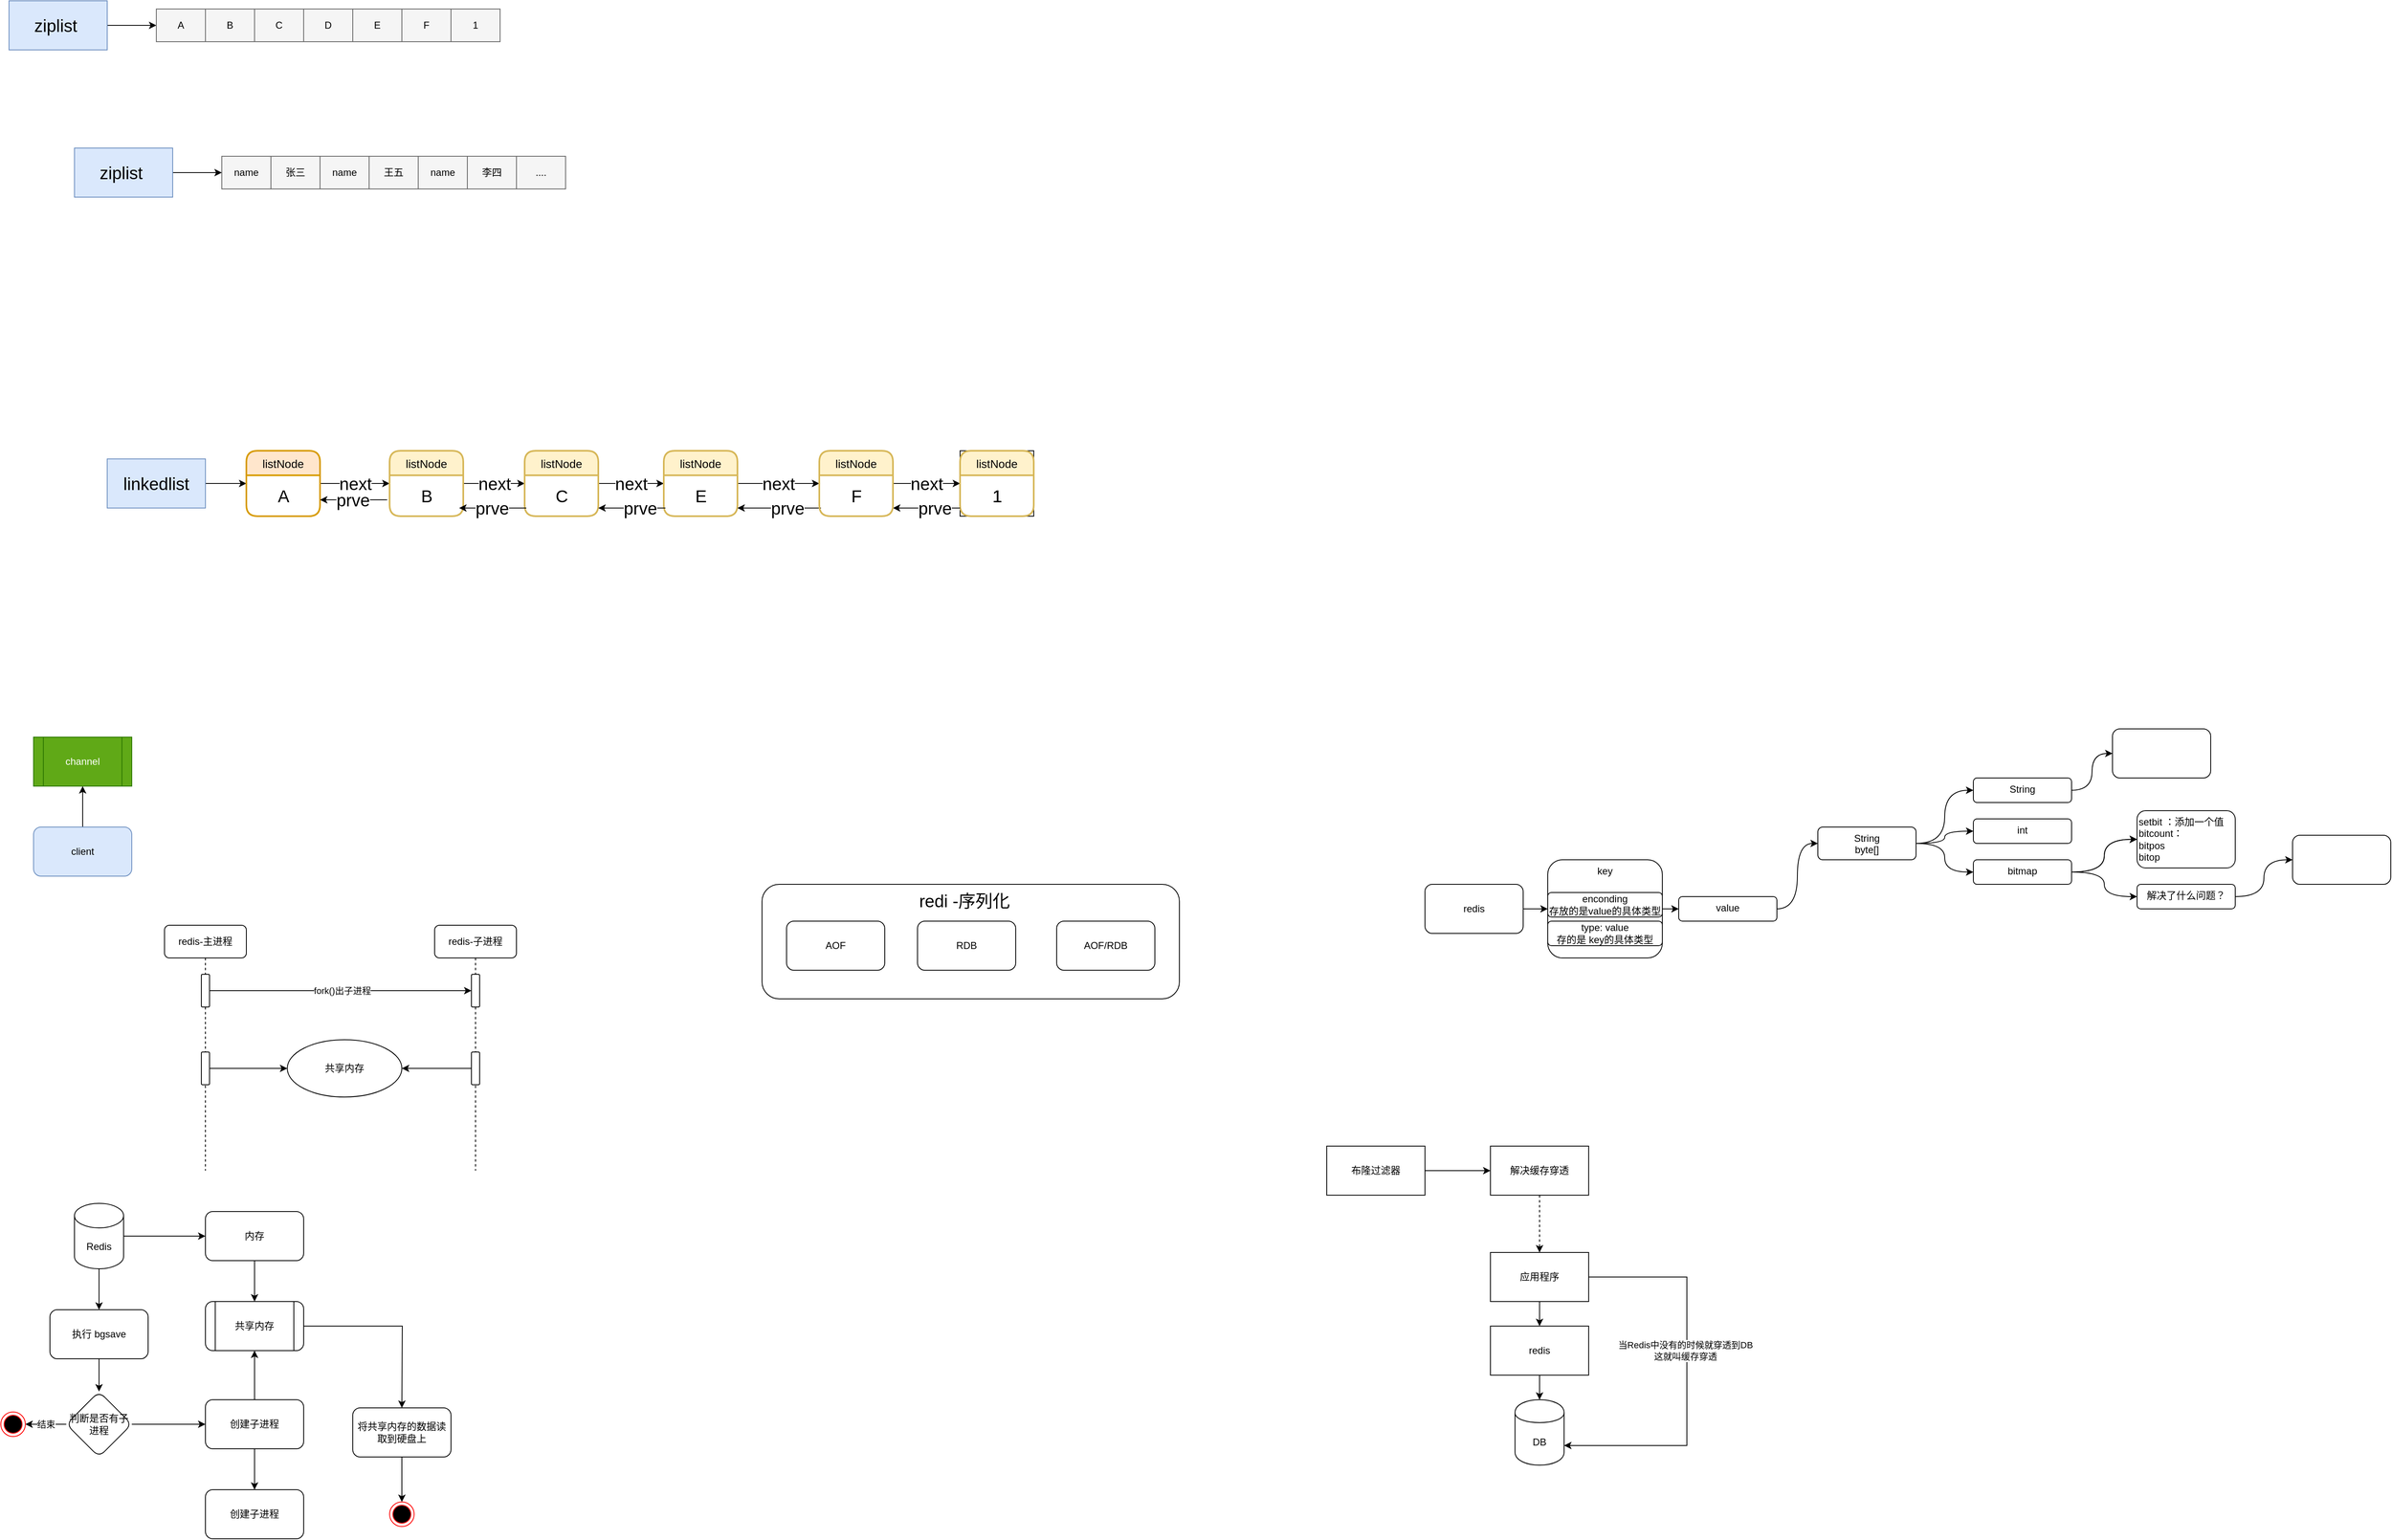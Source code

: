<mxfile version="13.7.3" type="github"><diagram id="-nz8wFQRfNFfgn2m1XSl" name="第 1 页"><mxGraphModel dx="2467" dy="1662" grid="1" gridSize="10" guides="1" tooltips="1" connect="1" arrows="1" fold="1" page="1" pageScale="1" pageWidth="827" pageHeight="1169" math="1" shadow="0"><root><mxCell id="0"/><mxCell id="1" parent="0"/><mxCell id="iHt_ZpQupQaArpy_x5rK-3" value="" style="edgeStyle=orthogonalEdgeStyle;orthogonalLoop=1;jettySize=auto;html=1;curved=1;" parent="1" source="iHt_ZpQupQaArpy_x5rK-1" target="iHt_ZpQupQaArpy_x5rK-2" edge="1"><mxGeometry relative="1" as="geometry"/></mxCell><mxCell id="iHt_ZpQupQaArpy_x5rK-1" value="redis" style="whiteSpace=wrap;html=1;rounded=1;" parent="1" vertex="1"><mxGeometry x="110" y="240" width="120" height="60" as="geometry"/></mxCell><mxCell id="F7ao9NHEcmmS4W4lPILZ-2" value="" style="edgeStyle=orthogonalEdgeStyle;orthogonalLoop=1;jettySize=auto;html=1;curved=1;" parent="1" source="iHt_ZpQupQaArpy_x5rK-2" target="F7ao9NHEcmmS4W4lPILZ-1" edge="1"><mxGeometry relative="1" as="geometry"/></mxCell><mxCell id="F7ao9NHEcmmS4W4lPILZ-4" value="" style="edgeStyle=orthogonalEdgeStyle;orthogonalLoop=1;jettySize=auto;html=1;entryX=0;entryY=0.5;entryDx=0;entryDy=0;curved=1;" parent="1" source="F7ao9NHEcmmS4W4lPILZ-1" target="F7ao9NHEcmmS4W4lPILZ-3" edge="1"><mxGeometry relative="1" as="geometry"/></mxCell><mxCell id="F7ao9NHEcmmS4W4lPILZ-1" value="value" style="whiteSpace=wrap;html=1;verticalAlign=top;rounded=1;" parent="1" vertex="1"><mxGeometry x="420" y="255" width="120" height="30" as="geometry"/></mxCell><mxCell id="F7ao9NHEcmmS4W4lPILZ-9" style="edgeStyle=orthogonalEdgeStyle;orthogonalLoop=1;jettySize=auto;html=1;entryX=0;entryY=0.5;entryDx=0;entryDy=0;curved=1;" parent="1" source="F7ao9NHEcmmS4W4lPILZ-3" target="F7ao9NHEcmmS4W4lPILZ-8" edge="1"><mxGeometry relative="1" as="geometry"/></mxCell><mxCell id="F7ao9NHEcmmS4W4lPILZ-10" style="edgeStyle=orthogonalEdgeStyle;orthogonalLoop=1;jettySize=auto;html=1;curved=1;" parent="1" source="F7ao9NHEcmmS4W4lPILZ-3" target="F7ao9NHEcmmS4W4lPILZ-7" edge="1"><mxGeometry relative="1" as="geometry"/></mxCell><mxCell id="F7ao9NHEcmmS4W4lPILZ-11" style="edgeStyle=orthogonalEdgeStyle;orthogonalLoop=1;jettySize=auto;html=1;entryX=0;entryY=0.5;entryDx=0;entryDy=0;curved=1;" parent="1" source="F7ao9NHEcmmS4W4lPILZ-3" target="F7ao9NHEcmmS4W4lPILZ-5" edge="1"><mxGeometry relative="1" as="geometry"/></mxCell><mxCell id="F7ao9NHEcmmS4W4lPILZ-3" value="String&lt;br&gt;byte[]" style="whiteSpace=wrap;html=1;verticalAlign=top;rounded=1;" parent="1" vertex="1"><mxGeometry x="590" y="170" width="120" height="40" as="geometry"/></mxCell><mxCell id="F7ao9NHEcmmS4W4lPILZ-20" value="" style="edgeStyle=orthogonalEdgeStyle;orthogonalLoop=1;jettySize=auto;html=1;curved=1;" parent="1" source="F7ao9NHEcmmS4W4lPILZ-5" target="F7ao9NHEcmmS4W4lPILZ-19" edge="1"><mxGeometry relative="1" as="geometry"/></mxCell><mxCell id="F7ao9NHEcmmS4W4lPILZ-5" value="String" style="whiteSpace=wrap;html=1;verticalAlign=top;rounded=1;" parent="1" vertex="1"><mxGeometry x="780" y="110" width="120" height="30" as="geometry"/></mxCell><mxCell id="F7ao9NHEcmmS4W4lPILZ-7" value="int" style="whiteSpace=wrap;html=1;verticalAlign=top;rounded=1;" parent="1" vertex="1"><mxGeometry x="780" y="160" width="120" height="30" as="geometry"/></mxCell><mxCell id="F7ao9NHEcmmS4W4lPILZ-18" value="" style="edgeStyle=orthogonalEdgeStyle;orthogonalLoop=1;jettySize=auto;html=1;curved=1;" parent="1" source="F7ao9NHEcmmS4W4lPILZ-8" target="F7ao9NHEcmmS4W4lPILZ-17" edge="1"><mxGeometry relative="1" as="geometry"/></mxCell><mxCell id="F7ao9NHEcmmS4W4lPILZ-21" value="" style="edgeStyle=orthogonalEdgeStyle;curved=1;rounded=0;orthogonalLoop=1;jettySize=auto;html=1;" parent="1" source="F7ao9NHEcmmS4W4lPILZ-8" target="F7ao9NHEcmmS4W4lPILZ-17" edge="1"><mxGeometry relative="1" as="geometry"/></mxCell><mxCell id="F7ao9NHEcmmS4W4lPILZ-23" value="" style="edgeStyle=orthogonalEdgeStyle;curved=1;rounded=0;orthogonalLoop=1;jettySize=auto;html=1;entryX=0;entryY=0.5;entryDx=0;entryDy=0;" parent="1" source="F7ao9NHEcmmS4W4lPILZ-8" target="F7ao9NHEcmmS4W4lPILZ-22" edge="1"><mxGeometry relative="1" as="geometry"/></mxCell><mxCell id="F7ao9NHEcmmS4W4lPILZ-8" value="bitmap" style="whiteSpace=wrap;html=1;verticalAlign=top;rounded=1;" parent="1" vertex="1"><mxGeometry x="780" y="210" width="120" height="30" as="geometry"/></mxCell><mxCell id="F7ao9NHEcmmS4W4lPILZ-12" value="" style="group;rounded=1;" parent="1" vertex="1" connectable="0"><mxGeometry x="260" y="210" width="140" height="120" as="geometry"/></mxCell><mxCell id="iHt_ZpQupQaArpy_x5rK-2" value="&lt;div style=&quot;&quot;&gt;&lt;span&gt;key&lt;/span&gt;&lt;/div&gt;" style="whiteSpace=wrap;html=1;align=center;horizontal=1;verticalAlign=top;rounded=1;" parent="F7ao9NHEcmmS4W4lPILZ-12" vertex="1"><mxGeometry width="140" height="120" as="geometry"/></mxCell><mxCell id="iHt_ZpQupQaArpy_x5rK-4" value="type: value&lt;br&gt;存的是 key的具体类型" style="whiteSpace=wrap;html=1;rounded=1;" parent="F7ao9NHEcmmS4W4lPILZ-12" vertex="1"><mxGeometry y="75" width="140" height="30" as="geometry"/></mxCell><mxCell id="F7ao9NHEcmmS4W4lPILZ-16" value="enconding&lt;br&gt;存放的是value的具体类型&lt;br&gt;" style="whiteSpace=wrap;html=1;rounded=1;" parent="F7ao9NHEcmmS4W4lPILZ-12" vertex="1"><mxGeometry y="40" width="140" height="30" as="geometry"/></mxCell><mxCell id="F7ao9NHEcmmS4W4lPILZ-17" value="setbit ：添加一个值&lt;br&gt;bitcount：&lt;br&gt;bitpos&lt;br&gt;bitop" style="whiteSpace=wrap;html=1;verticalAlign=top;rounded=1;align=left;" parent="1" vertex="1"><mxGeometry x="980" y="150" width="120" height="70" as="geometry"/></mxCell><mxCell id="F7ao9NHEcmmS4W4lPILZ-19" value="" style="whiteSpace=wrap;html=1;verticalAlign=top;rounded=1;" parent="1" vertex="1"><mxGeometry x="950" y="50" width="120" height="60" as="geometry"/></mxCell><mxCell id="F7ao9NHEcmmS4W4lPILZ-26" value="" style="edgeStyle=orthogonalEdgeStyle;curved=1;rounded=0;orthogonalLoop=1;jettySize=auto;html=1;" parent="1" source="F7ao9NHEcmmS4W4lPILZ-22" target="F7ao9NHEcmmS4W4lPILZ-25" edge="1"><mxGeometry relative="1" as="geometry"/></mxCell><mxCell id="F7ao9NHEcmmS4W4lPILZ-22" value="解决了什么问题？" style="whiteSpace=wrap;html=1;verticalAlign=top;rounded=1;" parent="1" vertex="1"><mxGeometry x="980" y="240" width="120" height="30" as="geometry"/></mxCell><mxCell id="F7ao9NHEcmmS4W4lPILZ-25" value="" style="whiteSpace=wrap;html=1;rounded=1;verticalAlign=top;" parent="1" vertex="1"><mxGeometry x="1170" y="180" width="120" height="60" as="geometry"/></mxCell><mxCell id="C97x5gsRBur4i-EP_Lcs-3" value="" style="edgeStyle=orthogonalEdgeStyle;rounded=0;orthogonalLoop=1;jettySize=auto;html=1;" parent="1" source="C97x5gsRBur4i-EP_Lcs-1" target="C97x5gsRBur4i-EP_Lcs-2" edge="1"><mxGeometry relative="1" as="geometry"/></mxCell><mxCell id="C97x5gsRBur4i-EP_Lcs-1" value="布隆过滤器" style="rounded=0;whiteSpace=wrap;html=1;" parent="1" vertex="1"><mxGeometry x="-10" y="560" width="120" height="60" as="geometry"/></mxCell><mxCell id="C97x5gsRBur4i-EP_Lcs-11" style="edgeStyle=orthogonalEdgeStyle;rounded=0;orthogonalLoop=1;jettySize=auto;html=1;entryX=0.5;entryY=0;entryDx=0;entryDy=0;exitX=0.5;exitY=1;exitDx=0;exitDy=0;dashed=1;" parent="1" source="C97x5gsRBur4i-EP_Lcs-2" target="C97x5gsRBur4i-EP_Lcs-4" edge="1"><mxGeometry relative="1" as="geometry"/></mxCell><mxCell id="C97x5gsRBur4i-EP_Lcs-2" value="解决缓存穿透" style="rounded=0;whiteSpace=wrap;html=1;" parent="1" vertex="1"><mxGeometry x="190" y="560" width="120" height="60" as="geometry"/></mxCell><mxCell id="C97x5gsRBur4i-EP_Lcs-6" value="" style="edgeStyle=orthogonalEdgeStyle;rounded=0;orthogonalLoop=1;jettySize=auto;html=1;" parent="1" source="C97x5gsRBur4i-EP_Lcs-4" target="C97x5gsRBur4i-EP_Lcs-5" edge="1"><mxGeometry relative="1" as="geometry"/></mxCell><mxCell id="C97x5gsRBur4i-EP_Lcs-9" style="edgeStyle=orthogonalEdgeStyle;rounded=0;orthogonalLoop=1;jettySize=auto;html=1;entryX=1;entryY=0.7;entryDx=0;entryDy=0;exitX=1;exitY=0.5;exitDx=0;exitDy=0;" parent="1" source="C97x5gsRBur4i-EP_Lcs-4" target="C97x5gsRBur4i-EP_Lcs-7" edge="1"><mxGeometry relative="1" as="geometry"><Array as="points"><mxPoint x="430" y="720"/><mxPoint x="430" y="926"/></Array></mxGeometry></mxCell><mxCell id="C97x5gsRBur4i-EP_Lcs-10" value="当Redis中没有的时候就穿透到DB&lt;br&gt;这就叫缓存穿透" style="edgeLabel;html=1;align=center;verticalAlign=middle;resizable=0;points=[];" parent="C97x5gsRBur4i-EP_Lcs-9" vertex="1" connectable="0"><mxGeometry x="-0.26" y="-2" relative="1" as="geometry"><mxPoint y="34" as="offset"/></mxGeometry></mxCell><mxCell id="C97x5gsRBur4i-EP_Lcs-4" value="应用程序" style="rounded=0;whiteSpace=wrap;html=1;" parent="1" vertex="1"><mxGeometry x="190" y="690" width="120" height="60" as="geometry"/></mxCell><mxCell id="C97x5gsRBur4i-EP_Lcs-8" value="" style="edgeStyle=orthogonalEdgeStyle;rounded=0;orthogonalLoop=1;jettySize=auto;html=1;" parent="1" source="C97x5gsRBur4i-EP_Lcs-5" target="C97x5gsRBur4i-EP_Lcs-7" edge="1"><mxGeometry relative="1" as="geometry"/></mxCell><mxCell id="C97x5gsRBur4i-EP_Lcs-5" value="redis" style="rounded=0;whiteSpace=wrap;html=1;" parent="1" vertex="1"><mxGeometry x="190" y="780" width="120" height="60" as="geometry"/></mxCell><mxCell id="C97x5gsRBur4i-EP_Lcs-7" value="DB" style="shape=cylinder;whiteSpace=wrap;html=1;boundedLbl=1;backgroundOutline=1;rounded=0;" parent="1" vertex="1"><mxGeometry x="220" y="870" width="60" height="80" as="geometry"/></mxCell><mxCell id="xm_n-VrbVPibAggN0ylB-1" value="&lt;div style=&quot;text-align: justify&quot;&gt;&lt;/div&gt;" style="rounded=1;whiteSpace=wrap;html=1;align=center;glass=0;sketch=0;shadow=0;" parent="1" vertex="1"><mxGeometry x="-700" y="240" width="510" height="140" as="geometry"/></mxCell><mxCell id="xm_n-VrbVPibAggN0ylB-2" value="AOF" style="rounded=1;whiteSpace=wrap;html=1;" parent="1" vertex="1"><mxGeometry x="-670" y="285" width="120" height="60" as="geometry"/></mxCell><mxCell id="xm_n-VrbVPibAggN0ylB-3" value="RDB" style="rounded=1;whiteSpace=wrap;html=1;" parent="1" vertex="1"><mxGeometry x="-510" y="285" width="120" height="60" as="geometry"/></mxCell><mxCell id="xm_n-VrbVPibAggN0ylB-4" value="AOF/RDB" style="rounded=1;whiteSpace=wrap;html=1;" parent="1" vertex="1"><mxGeometry x="-340" y="285" width="120" height="60" as="geometry"/></mxCell><mxCell id="xm_n-VrbVPibAggN0ylB-7" value="&lt;font style=&quot;font-size: 21px&quot;&gt;redi -序列化&lt;/font&gt;" style="text;html=1;strokeColor=none;fillColor=none;align=center;verticalAlign=middle;whiteSpace=wrap;rounded=0;shadow=0;glass=0;sketch=0;" parent="1" vertex="1"><mxGeometry x="-515" y="250" width="125" height="20" as="geometry"/></mxCell><mxCell id="xm_n-VrbVPibAggN0ylB-16" value="redis-主进程" style="shape=umlLifeline;perimeter=lifelinePerimeter;whiteSpace=wrap;html=1;container=1;collapsible=0;recursiveResize=0;outlineConnect=0;rounded=1;shadow=0;glass=0;sketch=0;" parent="1" vertex="1"><mxGeometry x="-1430" y="290" width="100" height="300" as="geometry"/></mxCell><mxCell id="xm_n-VrbVPibAggN0ylB-22" value="" style="html=1;points=[];perimeter=orthogonalPerimeter;rounded=1;shadow=0;glass=0;sketch=0;" parent="xm_n-VrbVPibAggN0ylB-16" vertex="1"><mxGeometry x="45" y="60" width="10" height="40" as="geometry"/></mxCell><mxCell id="xm_n-VrbVPibAggN0ylB-30" value="" style="html=1;points=[];perimeter=orthogonalPerimeter;rounded=1;shadow=0;glass=0;sketch=0;" parent="xm_n-VrbVPibAggN0ylB-16" vertex="1"><mxGeometry x="45" y="155" width="10" height="40" as="geometry"/></mxCell><mxCell id="xm_n-VrbVPibAggN0ylB-17" value="redis-子进程" style="shape=umlLifeline;perimeter=lifelinePerimeter;whiteSpace=wrap;html=1;container=1;collapsible=0;recursiveResize=0;outlineConnect=0;rounded=1;shadow=0;glass=0;sketch=0;" parent="1" vertex="1"><mxGeometry x="-1100" y="290" width="100" height="300" as="geometry"/></mxCell><mxCell id="xm_n-VrbVPibAggN0ylB-23" value="" style="html=1;points=[];perimeter=orthogonalPerimeter;rounded=1;shadow=0;glass=0;sketch=0;" parent="xm_n-VrbVPibAggN0ylB-17" vertex="1"><mxGeometry x="45" y="60" width="10" height="40" as="geometry"/></mxCell><mxCell id="xm_n-VrbVPibAggN0ylB-32" value="" style="html=1;points=[];perimeter=orthogonalPerimeter;rounded=1;shadow=0;glass=0;sketch=0;" parent="xm_n-VrbVPibAggN0ylB-17" vertex="1"><mxGeometry x="45" y="155" width="10" height="40" as="geometry"/></mxCell><mxCell id="xm_n-VrbVPibAggN0ylB-24" style="edgeStyle=orthogonalEdgeStyle;rounded=0;orthogonalLoop=1;jettySize=auto;html=1;" parent="1" source="xm_n-VrbVPibAggN0ylB-22" target="xm_n-VrbVPibAggN0ylB-23" edge="1"><mxGeometry relative="1" as="geometry"/></mxCell><mxCell id="xm_n-VrbVPibAggN0ylB-25" value="&lt;span style=&quot;font-size: 11px&quot;&gt;fork()出子进程&lt;/span&gt;" style="edgeLabel;html=1;align=center;verticalAlign=middle;resizable=0;points=[];" parent="xm_n-VrbVPibAggN0ylB-24" vertex="1" connectable="0"><mxGeometry x="0.09" relative="1" as="geometry"><mxPoint x="-13.1" as="offset"/></mxGeometry></mxCell><mxCell id="xm_n-VrbVPibAggN0ylB-29" value="共享内存" style="ellipse;whiteSpace=wrap;html=1;rounded=1;shadow=0;glass=0;sketch=0;" parent="1" vertex="1"><mxGeometry x="-1280" y="430" width="140" height="70" as="geometry"/></mxCell><mxCell id="xm_n-VrbVPibAggN0ylB-31" style="edgeStyle=orthogonalEdgeStyle;rounded=0;orthogonalLoop=1;jettySize=auto;html=1;" parent="1" source="xm_n-VrbVPibAggN0ylB-30" target="xm_n-VrbVPibAggN0ylB-29" edge="1"><mxGeometry relative="1" as="geometry"/></mxCell><mxCell id="xm_n-VrbVPibAggN0ylB-33" style="edgeStyle=orthogonalEdgeStyle;rounded=0;orthogonalLoop=1;jettySize=auto;html=1;" parent="1" source="xm_n-VrbVPibAggN0ylB-32" target="xm_n-VrbVPibAggN0ylB-29" edge="1"><mxGeometry relative="1" as="geometry"/></mxCell><mxCell id="xm_n-VrbVPibAggN0ylB-38" value="" style="edgeStyle=orthogonalEdgeStyle;rounded=0;orthogonalLoop=1;jettySize=auto;html=1;" parent="1" source="xm_n-VrbVPibAggN0ylB-36" target="xm_n-VrbVPibAggN0ylB-37" edge="1"><mxGeometry relative="1" as="geometry"/></mxCell><mxCell id="xm_n-VrbVPibAggN0ylB-46" value="" style="edgeStyle=orthogonalEdgeStyle;rounded=0;orthogonalLoop=1;jettySize=auto;html=1;" parent="1" source="xm_n-VrbVPibAggN0ylB-36" target="xm_n-VrbVPibAggN0ylB-45" edge="1"><mxGeometry relative="1" as="geometry"/></mxCell><mxCell id="xm_n-VrbVPibAggN0ylB-36" value="Redis" style="shape=cylinder3;whiteSpace=wrap;html=1;boundedLbl=1;backgroundOutline=1;size=15;rounded=1;shadow=0;glass=0;sketch=0;" parent="1" vertex="1"><mxGeometry x="-1540" y="630" width="60" height="80" as="geometry"/></mxCell><mxCell id="xm_n-VrbVPibAggN0ylB-40" value="" style="edgeStyle=orthogonalEdgeStyle;rounded=0;orthogonalLoop=1;jettySize=auto;html=1;" parent="1" source="xm_n-VrbVPibAggN0ylB-37" target="xm_n-VrbVPibAggN0ylB-39" edge="1"><mxGeometry relative="1" as="geometry"/></mxCell><mxCell id="xm_n-VrbVPibAggN0ylB-37" value="执行&amp;nbsp;bgsave" style="whiteSpace=wrap;html=1;rounded=1;shadow=0;glass=0;sketch=0;" parent="1" vertex="1"><mxGeometry x="-1570" y="760" width="120" height="60" as="geometry"/></mxCell><mxCell id="xm_n-VrbVPibAggN0ylB-42" value="结束" style="edgeStyle=orthogonalEdgeStyle;rounded=0;orthogonalLoop=1;jettySize=auto;html=1;" parent="1" source="xm_n-VrbVPibAggN0ylB-39" target="xm_n-VrbVPibAggN0ylB-41" edge="1"><mxGeometry relative="1" as="geometry"/></mxCell><mxCell id="xm_n-VrbVPibAggN0ylB-44" value="" style="edgeStyle=orthogonalEdgeStyle;rounded=0;orthogonalLoop=1;jettySize=auto;html=1;" parent="1" source="xm_n-VrbVPibAggN0ylB-39" target="xm_n-VrbVPibAggN0ylB-43" edge="1"><mxGeometry relative="1" as="geometry"/></mxCell><mxCell id="xm_n-VrbVPibAggN0ylB-39" value="判断是否有子进程" style="rhombus;whiteSpace=wrap;html=1;rounded=1;shadow=0;glass=0;sketch=0;" parent="1" vertex="1"><mxGeometry x="-1550" y="860" width="80" height="80" as="geometry"/></mxCell><mxCell id="xm_n-VrbVPibAggN0ylB-41" value="" style="ellipse;html=1;shape=endState;fillColor=#000000;strokeColor=#ff0000;rounded=1;shadow=0;glass=0;sketch=0;" parent="1" vertex="1"><mxGeometry x="-1630" y="885" width="30" height="30" as="geometry"/></mxCell><mxCell id="xm_n-VrbVPibAggN0ylB-48" style="edgeStyle=orthogonalEdgeStyle;rounded=0;orthogonalLoop=1;jettySize=auto;html=1;" parent="1" source="xm_n-VrbVPibAggN0ylB-43" target="xm_n-VrbVPibAggN0ylB-47" edge="1"><mxGeometry relative="1" as="geometry"/></mxCell><mxCell id="xm_n-VrbVPibAggN0ylB-51" value="" style="edgeStyle=orthogonalEdgeStyle;rounded=0;orthogonalLoop=1;jettySize=auto;html=1;" parent="1" source="xm_n-VrbVPibAggN0ylB-43" target="xm_n-VrbVPibAggN0ylB-50" edge="1"><mxGeometry relative="1" as="geometry"/></mxCell><mxCell id="xm_n-VrbVPibAggN0ylB-43" value="创建子进程" style="whiteSpace=wrap;html=1;rounded=1;shadow=0;glass=0;sketch=0;" parent="1" vertex="1"><mxGeometry x="-1380" y="870" width="120" height="60" as="geometry"/></mxCell><mxCell id="xm_n-VrbVPibAggN0ylB-49" style="edgeStyle=orthogonalEdgeStyle;rounded=0;orthogonalLoop=1;jettySize=auto;html=1;" parent="1" source="xm_n-VrbVPibAggN0ylB-45" target="xm_n-VrbVPibAggN0ylB-47" edge="1"><mxGeometry relative="1" as="geometry"/></mxCell><mxCell id="xm_n-VrbVPibAggN0ylB-45" value="内存" style="whiteSpace=wrap;html=1;rounded=1;shadow=0;glass=0;sketch=0;" parent="1" vertex="1"><mxGeometry x="-1380" y="640" width="120" height="60" as="geometry"/></mxCell><mxCell id="xm_n-VrbVPibAggN0ylB-52" style="edgeStyle=orthogonalEdgeStyle;rounded=0;orthogonalLoop=1;jettySize=auto;html=1;" parent="1" source="xm_n-VrbVPibAggN0ylB-47" edge="1"><mxGeometry relative="1" as="geometry"><mxPoint x="-1140" y="880.0" as="targetPoint"/></mxGeometry></mxCell><mxCell id="xm_n-VrbVPibAggN0ylB-47" value="共享内存" style="shape=process;whiteSpace=wrap;html=1;backgroundOutline=1;rounded=1;shadow=0;glass=0;sketch=0;" parent="1" vertex="1"><mxGeometry x="-1380" y="750" width="120" height="60" as="geometry"/></mxCell><mxCell id="xm_n-VrbVPibAggN0ylB-50" value="创建子进程" style="whiteSpace=wrap;html=1;rounded=1;shadow=0;glass=0;sketch=0;" parent="1" vertex="1"><mxGeometry x="-1380" y="980" width="120" height="60" as="geometry"/></mxCell><mxCell id="xm_n-VrbVPibAggN0ylB-55" style="edgeStyle=orthogonalEdgeStyle;rounded=0;orthogonalLoop=1;jettySize=auto;html=1;" parent="1" source="xm_n-VrbVPibAggN0ylB-53" target="xm_n-VrbVPibAggN0ylB-54" edge="1"><mxGeometry relative="1" as="geometry"/></mxCell><mxCell id="xm_n-VrbVPibAggN0ylB-53" value="将共享内存的数据读取到硬盘上" style="rounded=1;whiteSpace=wrap;html=1;shadow=0;glass=0;sketch=0;" parent="1" vertex="1"><mxGeometry x="-1200" y="880" width="120" height="60" as="geometry"/></mxCell><mxCell id="xm_n-VrbVPibAggN0ylB-54" value="" style="ellipse;html=1;shape=endState;fillColor=#000000;strokeColor=#ff0000;rounded=1;shadow=0;glass=0;sketch=0;" parent="1" vertex="1"><mxGeometry x="-1155" y="995" width="30" height="30" as="geometry"/></mxCell><mxCell id="VYFofmDX-V_JZxAn3ggT-8" value="channel" style="shape=process;whiteSpace=wrap;html=1;backgroundOutline=1;fillColor=#60a917;strokeColor=#2D7600;fontColor=#ffffff;" vertex="1" parent="1"><mxGeometry x="-1590" y="60" width="120" height="60" as="geometry"/></mxCell><mxCell id="VYFofmDX-V_JZxAn3ggT-10" style="edgeStyle=orthogonalEdgeStyle;rounded=0;orthogonalLoop=1;jettySize=auto;html=1;" edge="1" parent="1" source="VYFofmDX-V_JZxAn3ggT-9" target="VYFofmDX-V_JZxAn3ggT-8"><mxGeometry relative="1" as="geometry"/></mxCell><mxCell id="VYFofmDX-V_JZxAn3ggT-9" value="client" style="rounded=1;whiteSpace=wrap;html=1;fillColor=#dae8fc;strokeColor=#6c8ebf;" vertex="1" parent="1"><mxGeometry x="-1590" y="170" width="120" height="60" as="geometry"/></mxCell><mxCell id="VYFofmDX-V_JZxAn3ggT-72" style="edgeStyle=orthogonalEdgeStyle;rounded=0;orthogonalLoop=1;jettySize=auto;html=1;" edge="1" parent="1" source="VYFofmDX-V_JZxAn3ggT-11" target="VYFofmDX-V_JZxAn3ggT-64"><mxGeometry relative="1" as="geometry"/></mxCell><mxCell id="VYFofmDX-V_JZxAn3ggT-11" value="ziplist&amp;nbsp;" style="rounded=0;whiteSpace=wrap;html=1;fillColor=#dae8fc;strokeColor=#6c8ebf;fontSize=21;" vertex="1" parent="1"><mxGeometry x="-1620" y="-840" width="120" height="60" as="geometry"/></mxCell><mxCell id="VYFofmDX-V_JZxAn3ggT-82" style="edgeStyle=orthogonalEdgeStyle;rounded=0;orthogonalLoop=1;jettySize=auto;html=1;entryX=0;entryY=0.5;entryDx=0;entryDy=0;" edge="1" parent="1" source="VYFofmDX-V_JZxAn3ggT-83" target="VYFofmDX-V_JZxAn3ggT-102"><mxGeometry relative="1" as="geometry"><mxPoint x="-1280" y="-190" as="targetPoint"/></mxGeometry></mxCell><mxCell id="VYFofmDX-V_JZxAn3ggT-83" value="linkedlist" style="rounded=0;whiteSpace=wrap;html=1;fillColor=#dae8fc;strokeColor=#6c8ebf;fontSize=21;" vertex="1" parent="1"><mxGeometry x="-1500" y="-280" width="120" height="60" as="geometry"/></mxCell><mxCell id="VYFofmDX-V_JZxAn3ggT-109" value="next" style="edgeStyle=orthogonalEdgeStyle;rounded=0;orthogonalLoop=1;jettySize=auto;html=1;fontSize=21;" edge="1" parent="1" source="VYFofmDX-V_JZxAn3ggT-102" target="VYFofmDX-V_JZxAn3ggT-107"><mxGeometry relative="1" as="geometry"/></mxCell><mxCell id="VYFofmDX-V_JZxAn3ggT-112" value="next" style="edgeStyle=orthogonalEdgeStyle;rounded=0;orthogonalLoop=1;jettySize=auto;html=1;fontSize=21;" edge="1" parent="1" source="VYFofmDX-V_JZxAn3ggT-107" target="VYFofmDX-V_JZxAn3ggT-110"><mxGeometry relative="1" as="geometry"/></mxCell><mxCell id="VYFofmDX-V_JZxAn3ggT-117" value="next" style="edgeStyle=orthogonalEdgeStyle;rounded=0;orthogonalLoop=1;jettySize=auto;html=1;fontSize=21;" edge="1" parent="1" source="VYFofmDX-V_JZxAn3ggT-110" target="VYFofmDX-V_JZxAn3ggT-115"><mxGeometry relative="1" as="geometry"/></mxCell><mxCell id="VYFofmDX-V_JZxAn3ggT-121" value="next" style="edgeStyle=orthogonalEdgeStyle;rounded=0;orthogonalLoop=1;jettySize=auto;html=1;fontSize=21;" edge="1" parent="1" source="VYFofmDX-V_JZxAn3ggT-115" target="VYFofmDX-V_JZxAn3ggT-119"><mxGeometry relative="1" as="geometry"/></mxCell><mxCell id="VYFofmDX-V_JZxAn3ggT-124" value="next" style="edgeStyle=orthogonalEdgeStyle;rounded=0;orthogonalLoop=1;jettySize=auto;html=1;fontSize=21;" edge="1" parent="1" source="VYFofmDX-V_JZxAn3ggT-119" target="VYFofmDX-V_JZxAn3ggT-122"><mxGeometry relative="1" as="geometry"/></mxCell><mxCell id="VYFofmDX-V_JZxAn3ggT-107" value="listNode" style="swimlane;childLayout=stackLayout;horizontal=1;startSize=30;horizontalStack=0;rounded=1;fontSize=14;fontStyle=0;strokeWidth=2;resizeParent=0;resizeLast=1;shadow=0;dashed=0;align=center;fillColor=#fff2cc;strokeColor=#d6b656;" vertex="1" parent="1"><mxGeometry x="-1155" y="-290" width="90" height="80" as="geometry"/></mxCell><mxCell id="VYFofmDX-V_JZxAn3ggT-108" value="B" style="text;html=1;align=center;verticalAlign=middle;resizable=0;points=[];autosize=1;fontSize=21;" vertex="1" parent="VYFofmDX-V_JZxAn3ggT-107"><mxGeometry y="30" width="90" height="50" as="geometry"/></mxCell><mxCell id="VYFofmDX-V_JZxAn3ggT-126" value="" style="group;strokeColor=#000000;" vertex="1" connectable="0" parent="1"><mxGeometry x="-458" y="-290" width="90" height="80" as="geometry"/></mxCell><mxCell id="VYFofmDX-V_JZxAn3ggT-122" value="listNode" style="swimlane;childLayout=stackLayout;horizontal=1;startSize=30;horizontalStack=0;rounded=1;fontSize=14;fontStyle=0;strokeWidth=2;resizeParent=0;resizeLast=1;shadow=0;dashed=0;align=center;fillColor=#fff2cc;strokeColor=#d6b656;" vertex="1" parent="VYFofmDX-V_JZxAn3ggT-126"><mxGeometry width="90" height="80" as="geometry"/></mxCell><mxCell id="VYFofmDX-V_JZxAn3ggT-123" value="1" style="text;html=1;align=center;verticalAlign=middle;resizable=0;points=[];autosize=1;fontSize=21;" vertex="1" parent="VYFofmDX-V_JZxAn3ggT-122"><mxGeometry y="30" width="90" height="50" as="geometry"/></mxCell><mxCell id="VYFofmDX-V_JZxAn3ggT-125" value="1" style="text;html=1;align=center;verticalAlign=middle;resizable=0;points=[];autosize=1;fontSize=21;" vertex="1" parent="VYFofmDX-V_JZxAn3ggT-126"><mxGeometry y="30" width="90" height="50" as="geometry"/></mxCell><mxCell id="VYFofmDX-V_JZxAn3ggT-115" value="listNode" style="swimlane;childLayout=stackLayout;horizontal=1;startSize=30;horizontalStack=0;rounded=1;fontSize=14;fontStyle=0;strokeWidth=2;resizeParent=0;resizeLast=1;shadow=0;dashed=0;align=center;fillColor=#fff2cc;strokeColor=#d6b656;" vertex="1" parent="1"><mxGeometry x="-820" y="-290" width="90" height="80" as="geometry"/></mxCell><mxCell id="VYFofmDX-V_JZxAn3ggT-116" value="E" style="text;html=1;align=center;verticalAlign=middle;resizable=0;points=[];autosize=1;fontSize=21;" vertex="1" parent="VYFofmDX-V_JZxAn3ggT-115"><mxGeometry y="30" width="90" height="50" as="geometry"/></mxCell><mxCell id="VYFofmDX-V_JZxAn3ggT-110" value="listNode" style="swimlane;childLayout=stackLayout;horizontal=1;startSize=30;horizontalStack=0;rounded=1;fontSize=14;fontStyle=0;strokeWidth=2;resizeParent=0;resizeLast=1;shadow=0;dashed=0;align=center;fillColor=#fff2cc;strokeColor=#d6b656;" vertex="1" parent="1"><mxGeometry x="-990" y="-290" width="90" height="80" as="geometry"/></mxCell><mxCell id="VYFofmDX-V_JZxAn3ggT-111" value="C" style="text;html=1;align=center;verticalAlign=middle;resizable=0;points=[];autosize=1;fontSize=21;" vertex="1" parent="VYFofmDX-V_JZxAn3ggT-110"><mxGeometry y="30" width="90" height="50" as="geometry"/></mxCell><mxCell id="VYFofmDX-V_JZxAn3ggT-102" value="listNode" style="swimlane;childLayout=stackLayout;horizontal=1;startSize=30;horizontalStack=0;rounded=1;fontSize=14;fontStyle=0;strokeWidth=2;resizeParent=0;resizeLast=1;shadow=0;dashed=0;align=center;fillColor=#ffe6cc;strokeColor=#d79b00;" vertex="1" parent="1"><mxGeometry x="-1330" y="-290" width="90" height="80" as="geometry"/></mxCell><mxCell id="VYFofmDX-V_JZxAn3ggT-148" value="A" style="text;html=1;align=center;verticalAlign=middle;resizable=0;points=[];autosize=1;fontSize=21;" vertex="1" parent="VYFofmDX-V_JZxAn3ggT-102"><mxGeometry y="30" width="90" height="50" as="geometry"/></mxCell><mxCell id="VYFofmDX-V_JZxAn3ggT-130" style="edgeStyle=orthogonalEdgeStyle;orthogonalLoop=1;jettySize=auto;html=1;fontSize=21;curved=1;sketch=0;shadow=0;" edge="1" parent="1" source="VYFofmDX-V_JZxAn3ggT-125" target="VYFofmDX-V_JZxAn3ggT-120"><mxGeometry relative="1" as="geometry"><Array as="points"><mxPoint x="-510" y="-220"/><mxPoint x="-510" y="-220"/></Array></mxGeometry></mxCell><mxCell id="VYFofmDX-V_JZxAn3ggT-131" value="prve" style="edgeLabel;html=1;align=center;verticalAlign=middle;resizable=0;points=[];fontSize=21;" vertex="1" connectable="0" parent="VYFofmDX-V_JZxAn3ggT-130"><mxGeometry x="0.019" y="11" relative="1" as="geometry"><mxPoint x="11" y="-11" as="offset"/></mxGeometry></mxCell><mxCell id="VYFofmDX-V_JZxAn3ggT-134" style="edgeStyle=orthogonalEdgeStyle;orthogonalLoop=1;jettySize=auto;html=1;fontSize=21;curved=1;sketch=0;shadow=0;" edge="1" parent="1"><mxGeometry relative="1" as="geometry"><mxPoint x="-628" y="-219.996" as="sourcePoint"/><mxPoint x="-730" y="-219.996" as="targetPoint"/><Array as="points"><mxPoint x="-680" y="-220.03"/><mxPoint x="-680" y="-220.03"/></Array></mxGeometry></mxCell><mxCell id="VYFofmDX-V_JZxAn3ggT-135" value="prve" style="edgeLabel;html=1;align=center;verticalAlign=middle;resizable=0;points=[];fontSize=21;" vertex="1" connectable="0" parent="VYFofmDX-V_JZxAn3ggT-134"><mxGeometry x="0.019" y="11" relative="1" as="geometry"><mxPoint x="11" y="-11" as="offset"/></mxGeometry></mxCell><mxCell id="VYFofmDX-V_JZxAn3ggT-119" value="listNode" style="swimlane;childLayout=stackLayout;horizontal=1;startSize=30;horizontalStack=0;rounded=1;fontSize=14;fontStyle=0;strokeWidth=2;resizeParent=0;resizeLast=1;shadow=0;dashed=0;align=center;fillColor=#fff2cc;strokeColor=#d6b656;" vertex="1" parent="1"><mxGeometry x="-630" y="-290" width="90" height="80" as="geometry"/></mxCell><mxCell id="VYFofmDX-V_JZxAn3ggT-120" value="F" style="text;html=1;align=center;verticalAlign=middle;resizable=0;points=[];autosize=1;fontSize=21;" vertex="1" parent="VYFofmDX-V_JZxAn3ggT-119"><mxGeometry y="30" width="90" height="50" as="geometry"/></mxCell><mxCell id="VYFofmDX-V_JZxAn3ggT-137" style="edgeStyle=orthogonalEdgeStyle;orthogonalLoop=1;jettySize=auto;html=1;fontSize=21;curved=1;sketch=0;shadow=0;" edge="1" parent="1"><mxGeometry relative="1" as="geometry"><mxPoint x="-818" y="-219.996" as="sourcePoint"/><mxPoint x="-900" y="-219.996" as="targetPoint"/><Array as="points"><mxPoint x="-870" y="-220.03"/><mxPoint x="-870" y="-220.03"/></Array></mxGeometry></mxCell><mxCell id="VYFofmDX-V_JZxAn3ggT-138" value="prve" style="edgeLabel;html=1;align=center;verticalAlign=middle;resizable=0;points=[];fontSize=21;" vertex="1" connectable="0" parent="VYFofmDX-V_JZxAn3ggT-137"><mxGeometry x="0.019" y="11" relative="1" as="geometry"><mxPoint x="11" y="-11" as="offset"/></mxGeometry></mxCell><mxCell id="VYFofmDX-V_JZxAn3ggT-143" value="" style="group" vertex="1" connectable="0" parent="1"><mxGeometry x="-1030" y="-220" as="geometry"/></mxCell><mxCell id="VYFofmDX-V_JZxAn3ggT-142" value="" style="group" vertex="1" connectable="0" parent="VYFofmDX-V_JZxAn3ggT-143"><mxGeometry x="-10" as="geometry"/></mxCell><mxCell id="VYFofmDX-V_JZxAn3ggT-139" style="edgeStyle=orthogonalEdgeStyle;orthogonalLoop=1;jettySize=auto;html=1;fontSize=21;curved=1;sketch=0;shadow=0;" edge="1" parent="VYFofmDX-V_JZxAn3ggT-142"><mxGeometry relative="1" as="geometry"><mxPoint x="52" y="0.034" as="sourcePoint"/><mxPoint x="-30" as="targetPoint"/><Array as="points"><mxPoint/><mxPoint/></Array></mxGeometry></mxCell><mxCell id="VYFofmDX-V_JZxAn3ggT-140" value="prve" style="edgeLabel;html=1;align=center;verticalAlign=middle;resizable=0;points=[];fontSize=21;" vertex="1" connectable="0" parent="VYFofmDX-V_JZxAn3ggT-139"><mxGeometry x="0.019" y="11" relative="1" as="geometry"><mxPoint x="0.07" y="-11.03" as="offset"/></mxGeometry></mxCell><mxCell id="VYFofmDX-V_JZxAn3ggT-144" value="" style="group" vertex="1" connectable="0" parent="1"><mxGeometry x="-1210" y="-230" as="geometry"/></mxCell><mxCell id="VYFofmDX-V_JZxAn3ggT-145" value="" style="group" vertex="1" connectable="0" parent="VYFofmDX-V_JZxAn3ggT-144"><mxGeometry as="geometry"/></mxCell><mxCell id="VYFofmDX-V_JZxAn3ggT-146" style="edgeStyle=orthogonalEdgeStyle;orthogonalLoop=1;jettySize=auto;html=1;fontSize=21;curved=1;sketch=0;shadow=0;" edge="1" parent="VYFofmDX-V_JZxAn3ggT-145"><mxGeometry relative="1" as="geometry"><mxPoint x="52" y="0.034" as="sourcePoint"/><mxPoint x="-30" as="targetPoint"/><Array as="points"><mxPoint/><mxPoint/></Array></mxGeometry></mxCell><mxCell id="VYFofmDX-V_JZxAn3ggT-147" value="prve" style="edgeLabel;html=1;align=center;verticalAlign=middle;resizable=0;points=[];fontSize=21;" vertex="1" connectable="0" parent="VYFofmDX-V_JZxAn3ggT-146"><mxGeometry x="0.019" y="11" relative="1" as="geometry"><mxPoint x="0.07" y="-11.03" as="offset"/></mxGeometry></mxCell><mxCell id="VYFofmDX-V_JZxAn3ggT-63" value="" style="shape=table;html=1;whiteSpace=wrap;startSize=0;container=1;collapsible=0;childLayout=tableLayout;fillColor=#f5f5f5;strokeColor=#666666;fontColor=#333333;" vertex="1" parent="1"><mxGeometry x="-1440" y="-830" width="420" height="40" as="geometry"/></mxCell><mxCell id="VYFofmDX-V_JZxAn3ggT-64" value="" style="shape=partialRectangle;html=1;whiteSpace=wrap;collapsible=0;dropTarget=0;pointerEvents=0;fillColor=none;top=0;left=0;bottom=0;right=0;points=[[0,0.5],[1,0.5]];portConstraint=eastwest;" vertex="1" parent="VYFofmDX-V_JZxAn3ggT-63"><mxGeometry width="420" height="40" as="geometry"/></mxCell><mxCell id="VYFofmDX-V_JZxAn3ggT-65" value="A" style="shape=partialRectangle;html=1;whiteSpace=wrap;connectable=0;overflow=hidden;fillColor=none;top=0;left=0;bottom=0;right=0;" vertex="1" parent="VYFofmDX-V_JZxAn3ggT-64"><mxGeometry width="60" height="40" as="geometry"/></mxCell><mxCell id="VYFofmDX-V_JZxAn3ggT-66" value="B" style="shape=partialRectangle;html=1;whiteSpace=wrap;connectable=0;overflow=hidden;fillColor=none;top=0;left=0;bottom=0;right=0;" vertex="1" parent="VYFofmDX-V_JZxAn3ggT-64"><mxGeometry x="60" width="60" height="40" as="geometry"/></mxCell><mxCell id="VYFofmDX-V_JZxAn3ggT-67" value="C" style="shape=partialRectangle;html=1;whiteSpace=wrap;connectable=0;overflow=hidden;fillColor=none;top=0;left=0;bottom=0;right=0;" vertex="1" parent="VYFofmDX-V_JZxAn3ggT-64"><mxGeometry x="120" width="60" height="40" as="geometry"/></mxCell><mxCell id="VYFofmDX-V_JZxAn3ggT-68" value="D" style="shape=partialRectangle;html=1;whiteSpace=wrap;connectable=0;overflow=hidden;fillColor=none;top=0;left=0;bottom=0;right=0;" vertex="1" parent="VYFofmDX-V_JZxAn3ggT-64"><mxGeometry x="180" width="60" height="40" as="geometry"/></mxCell><mxCell id="VYFofmDX-V_JZxAn3ggT-69" value="E" style="shape=partialRectangle;html=1;whiteSpace=wrap;connectable=0;overflow=hidden;fillColor=none;top=0;left=0;bottom=0;right=0;" vertex="1" parent="VYFofmDX-V_JZxAn3ggT-64"><mxGeometry x="240" width="60" height="40" as="geometry"/></mxCell><mxCell id="VYFofmDX-V_JZxAn3ggT-70" value="F" style="shape=partialRectangle;html=1;whiteSpace=wrap;connectable=0;overflow=hidden;fillColor=none;top=0;left=0;bottom=0;right=0;" vertex="1" parent="VYFofmDX-V_JZxAn3ggT-64"><mxGeometry x="300" width="60" height="40" as="geometry"/></mxCell><mxCell id="VYFofmDX-V_JZxAn3ggT-71" value="1" style="shape=partialRectangle;html=1;whiteSpace=wrap;connectable=0;overflow=hidden;fillColor=none;top=0;left=0;bottom=0;right=0;" vertex="1" parent="VYFofmDX-V_JZxAn3ggT-64"><mxGeometry x="360" width="60" height="40" as="geometry"/></mxCell><mxCell id="VYFofmDX-V_JZxAn3ggT-149" style="edgeStyle=orthogonalEdgeStyle;rounded=0;orthogonalLoop=1;jettySize=auto;html=1;" edge="1" parent="1" source="VYFofmDX-V_JZxAn3ggT-150" target="VYFofmDX-V_JZxAn3ggT-152"><mxGeometry relative="1" as="geometry"/></mxCell><mxCell id="VYFofmDX-V_JZxAn3ggT-150" value="ziplist&amp;nbsp;" style="rounded=0;whiteSpace=wrap;html=1;fillColor=#dae8fc;strokeColor=#6c8ebf;fontSize=21;" vertex="1" parent="1"><mxGeometry x="-1540" y="-660" width="120" height="60" as="geometry"/></mxCell><mxCell id="VYFofmDX-V_JZxAn3ggT-163" value="" style="group" vertex="1" connectable="0" parent="1"><mxGeometry x="-1360" y="-650" width="420" height="40" as="geometry"/></mxCell><mxCell id="VYFofmDX-V_JZxAn3ggT-162" value="" style="group" vertex="1" connectable="0" parent="VYFofmDX-V_JZxAn3ggT-163"><mxGeometry width="420" height="40" as="geometry"/></mxCell><mxCell id="VYFofmDX-V_JZxAn3ggT-161" value="" style="group;container=1;" vertex="1" connectable="0" parent="VYFofmDX-V_JZxAn3ggT-162"><mxGeometry width="420" height="40" as="geometry"/></mxCell><mxCell id="VYFofmDX-V_JZxAn3ggT-160" value="" style="group" vertex="1" connectable="0" parent="VYFofmDX-V_JZxAn3ggT-161"><mxGeometry width="420" height="40" as="geometry"/></mxCell><mxCell id="VYFofmDX-V_JZxAn3ggT-151" value="" style="shape=table;html=1;whiteSpace=wrap;startSize=0;container=1;collapsible=0;childLayout=tableLayout;fillColor=#f5f5f5;strokeColor=#666666;fontColor=#333333;" vertex="1" parent="VYFofmDX-V_JZxAn3ggT-160"><mxGeometry width="420" height="40" as="geometry"/></mxCell><mxCell id="VYFofmDX-V_JZxAn3ggT-152" value="" style="shape=partialRectangle;html=1;whiteSpace=wrap;collapsible=0;dropTarget=0;pointerEvents=0;fillColor=none;top=0;left=0;bottom=0;right=0;points=[[0,0.5],[1,0.5]];portConstraint=eastwest;" vertex="1" parent="VYFofmDX-V_JZxAn3ggT-151"><mxGeometry width="420" height="40" as="geometry"/></mxCell><mxCell id="VYFofmDX-V_JZxAn3ggT-153" value="name" style="shape=partialRectangle;html=1;whiteSpace=wrap;connectable=0;overflow=hidden;fillColor=none;top=0;left=0;bottom=0;right=0;" vertex="1" parent="VYFofmDX-V_JZxAn3ggT-152"><mxGeometry width="60" height="40" as="geometry"/></mxCell><mxCell id="VYFofmDX-V_JZxAn3ggT-154" value="张三" style="shape=partialRectangle;html=1;whiteSpace=wrap;connectable=0;overflow=hidden;fillColor=none;top=0;left=0;bottom=0;right=0;" vertex="1" parent="VYFofmDX-V_JZxAn3ggT-152"><mxGeometry x="60" width="60" height="40" as="geometry"/></mxCell><mxCell id="VYFofmDX-V_JZxAn3ggT-155" value="name" style="shape=partialRectangle;html=1;whiteSpace=wrap;connectable=0;overflow=hidden;fillColor=none;top=0;left=0;bottom=0;right=0;" vertex="1" parent="VYFofmDX-V_JZxAn3ggT-152"><mxGeometry x="120" width="60" height="40" as="geometry"/></mxCell><mxCell id="VYFofmDX-V_JZxAn3ggT-156" value="王五" style="shape=partialRectangle;html=1;whiteSpace=wrap;connectable=0;overflow=hidden;fillColor=none;top=0;left=0;bottom=0;right=0;" vertex="1" parent="VYFofmDX-V_JZxAn3ggT-152"><mxGeometry x="180" width="60" height="40" as="geometry"/></mxCell><mxCell id="VYFofmDX-V_JZxAn3ggT-157" value="name" style="shape=partialRectangle;html=1;whiteSpace=wrap;connectable=0;overflow=hidden;fillColor=none;top=0;left=0;bottom=0;right=0;" vertex="1" parent="VYFofmDX-V_JZxAn3ggT-152"><mxGeometry x="240" width="60" height="40" as="geometry"/></mxCell><mxCell id="VYFofmDX-V_JZxAn3ggT-158" value="李四" style="shape=partialRectangle;html=1;whiteSpace=wrap;connectable=0;overflow=hidden;fillColor=none;top=0;left=0;bottom=0;right=0;" vertex="1" parent="VYFofmDX-V_JZxAn3ggT-152"><mxGeometry x="300" width="60" height="40" as="geometry"/></mxCell><mxCell id="VYFofmDX-V_JZxAn3ggT-159" value="...." style="shape=partialRectangle;html=1;whiteSpace=wrap;connectable=0;overflow=hidden;fillColor=none;top=0;left=0;bottom=0;right=0;" vertex="1" parent="VYFofmDX-V_JZxAn3ggT-152"><mxGeometry x="360" width="60" height="40" as="geometry"/></mxCell></root></mxGraphModel></diagram></mxfile>